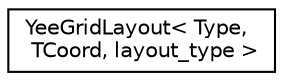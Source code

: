 digraph "Graphical Class Hierarchy"
{
  edge [fontname="Helvetica",fontsize="10",labelfontname="Helvetica",labelfontsize="10"];
  node [fontname="Helvetica",fontsize="10",shape=record];
  rankdir="LR";
  Node1 [label="YeeGridLayout\< Type,\l TCoord, layout_type \>",height=0.2,width=0.4,color="black", fillcolor="white", style="filled",URL="$classYeeGridLayout.html"];
}

